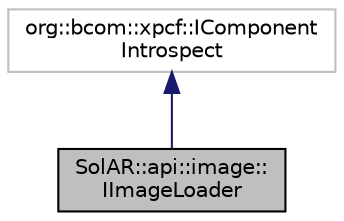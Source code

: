 digraph "SolAR::api::image::IImageLoader"
{
 // LATEX_PDF_SIZE
  edge [fontname="Helvetica",fontsize="10",labelfontname="Helvetica",labelfontsize="10"];
  node [fontname="Helvetica",fontsize="10",shape=record];
  Node1 [label="SolAR::api::image::\lIImageLoader",height=0.2,width=0.4,color="black", fillcolor="grey75", style="filled", fontcolor="black",tooltip="Loads an image. UUID: 6fcdaa8d-6ea9-4c3f-97b0-46cd11b67a9b"];
  Node2 -> Node1 [dir="back",color="midnightblue",fontsize="10",style="solid",fontname="Helvetica"];
  Node2 [label="org::bcom::xpcf::IComponent\lIntrospect",height=0.2,width=0.4,color="grey75", fillcolor="white", style="filled",tooltip=" "];
}
